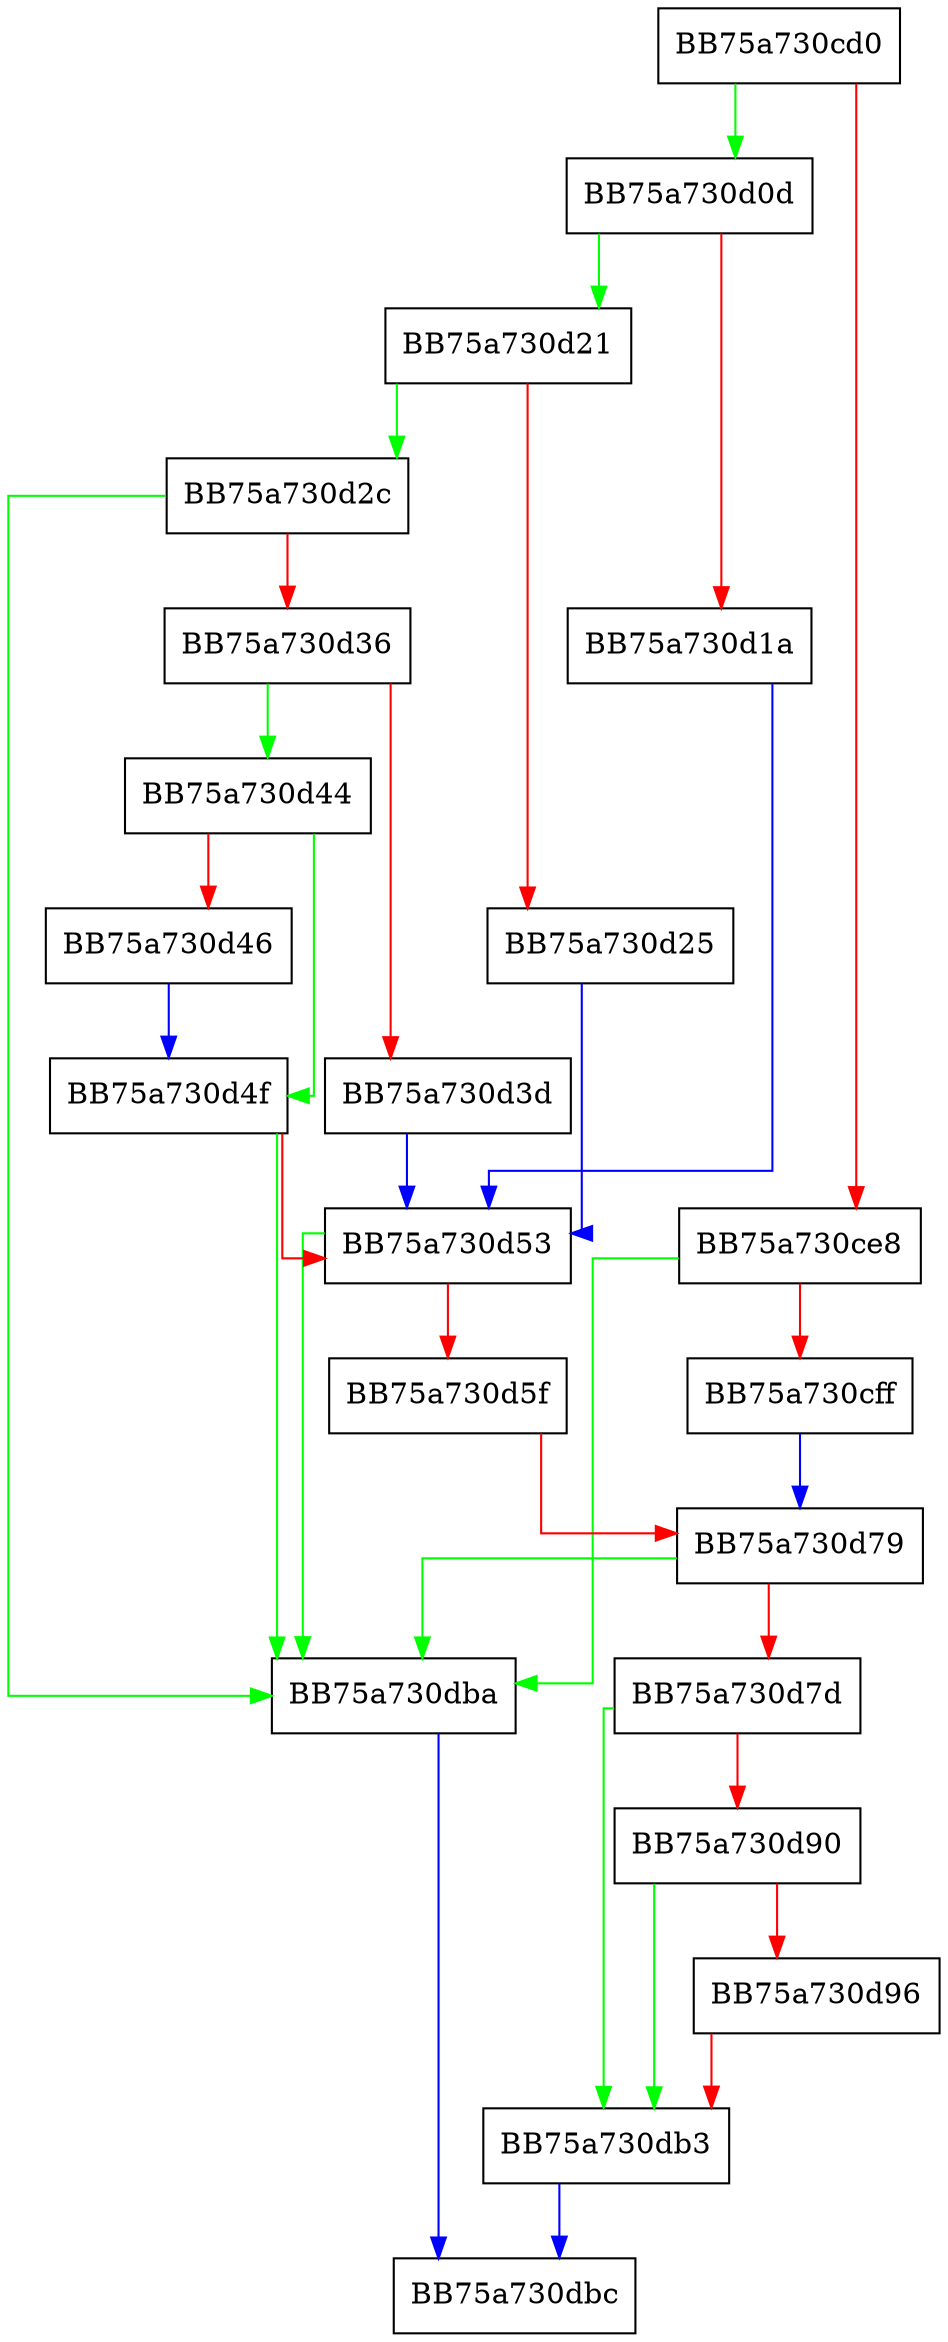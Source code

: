digraph ScanCallback {
  node [shape="box"];
  graph [splines=ortho];
  BB75a730cd0 -> BB75a730d0d [color="green"];
  BB75a730cd0 -> BB75a730ce8 [color="red"];
  BB75a730ce8 -> BB75a730dba [color="green"];
  BB75a730ce8 -> BB75a730cff [color="red"];
  BB75a730cff -> BB75a730d79 [color="blue"];
  BB75a730d0d -> BB75a730d21 [color="green"];
  BB75a730d0d -> BB75a730d1a [color="red"];
  BB75a730d1a -> BB75a730d53 [color="blue"];
  BB75a730d21 -> BB75a730d2c [color="green"];
  BB75a730d21 -> BB75a730d25 [color="red"];
  BB75a730d25 -> BB75a730d53 [color="blue"];
  BB75a730d2c -> BB75a730dba [color="green"];
  BB75a730d2c -> BB75a730d36 [color="red"];
  BB75a730d36 -> BB75a730d44 [color="green"];
  BB75a730d36 -> BB75a730d3d [color="red"];
  BB75a730d3d -> BB75a730d53 [color="blue"];
  BB75a730d44 -> BB75a730d4f [color="green"];
  BB75a730d44 -> BB75a730d46 [color="red"];
  BB75a730d46 -> BB75a730d4f [color="blue"];
  BB75a730d4f -> BB75a730dba [color="green"];
  BB75a730d4f -> BB75a730d53 [color="red"];
  BB75a730d53 -> BB75a730dba [color="green"];
  BB75a730d53 -> BB75a730d5f [color="red"];
  BB75a730d5f -> BB75a730d79 [color="red"];
  BB75a730d79 -> BB75a730dba [color="green"];
  BB75a730d79 -> BB75a730d7d [color="red"];
  BB75a730d7d -> BB75a730db3 [color="green"];
  BB75a730d7d -> BB75a730d90 [color="red"];
  BB75a730d90 -> BB75a730db3 [color="green"];
  BB75a730d90 -> BB75a730d96 [color="red"];
  BB75a730d96 -> BB75a730db3 [color="red"];
  BB75a730db3 -> BB75a730dbc [color="blue"];
  BB75a730dba -> BB75a730dbc [color="blue"];
}